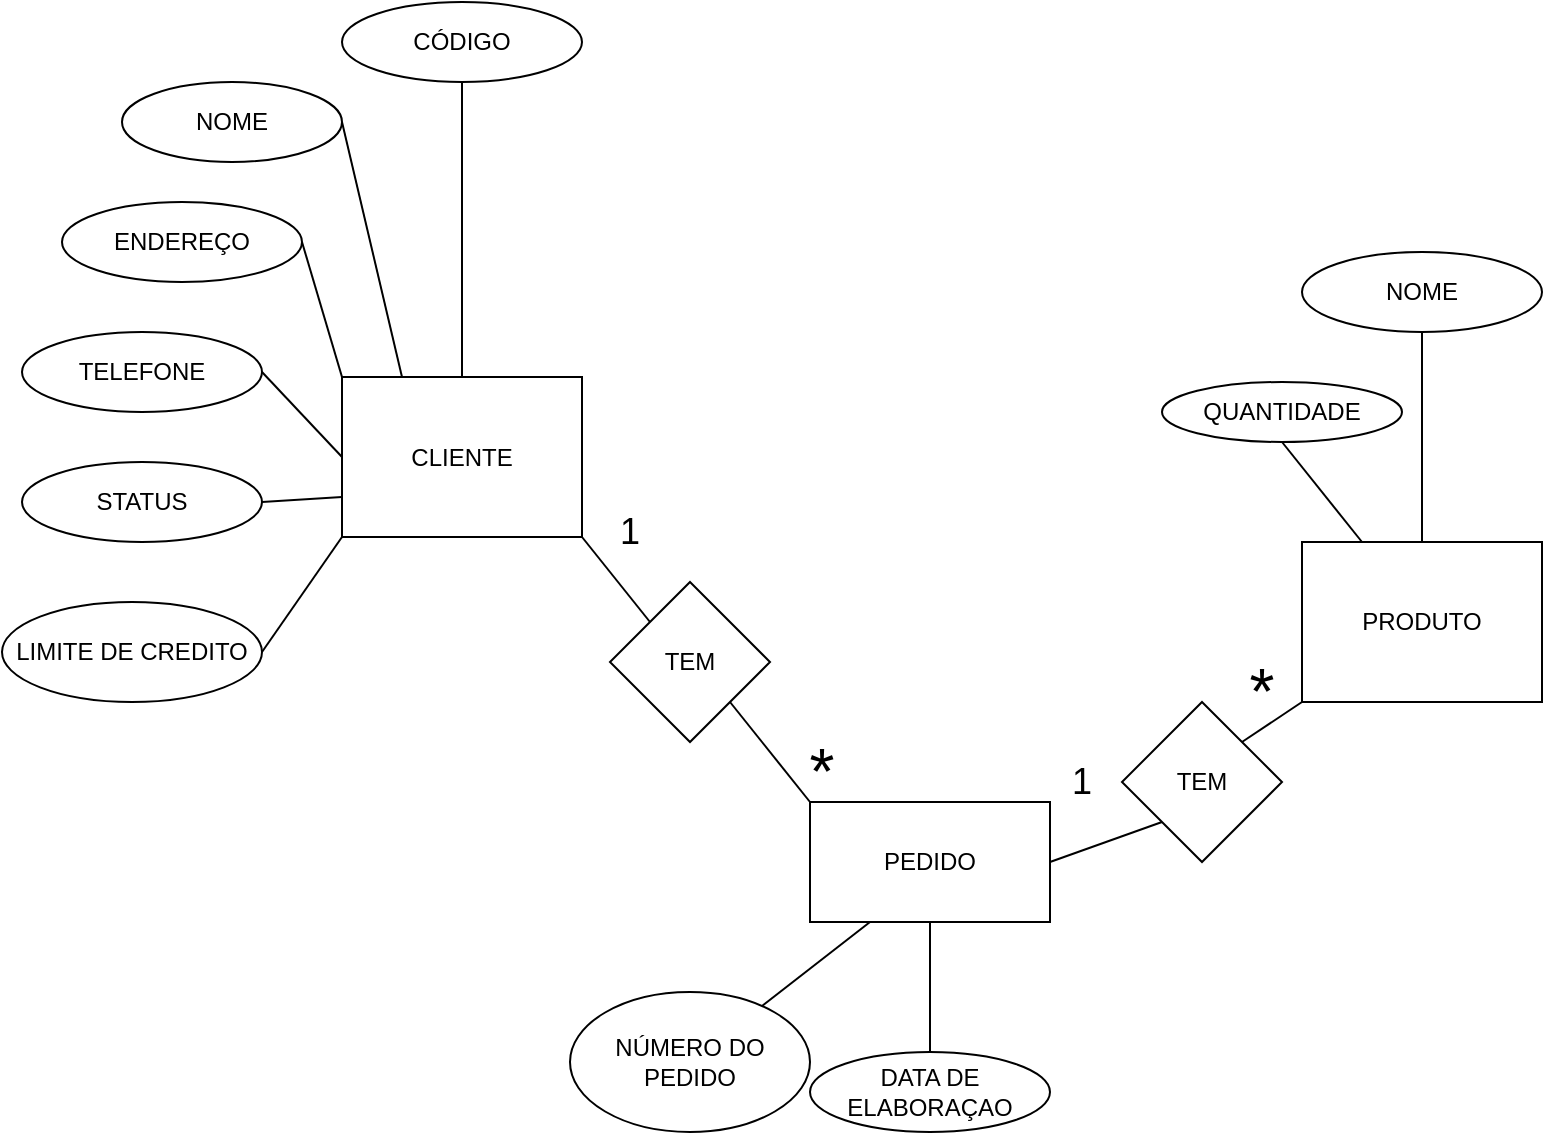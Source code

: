 <mxfile version="22.0.4" type="device">
  <diagram name="Página-1" id="dlv8xMHeZC9Y6pL0YWsQ">
    <mxGraphModel dx="761" dy="514" grid="1" gridSize="10" guides="1" tooltips="1" connect="1" arrows="1" fold="1" page="1" pageScale="1" pageWidth="827" pageHeight="1169" math="0" shadow="0">
      <root>
        <mxCell id="0" />
        <mxCell id="1" parent="0" />
        <mxCell id="TOGTgJI1sR3l18ogVWYy-25" value="CLIENTE" style="rounded=0;whiteSpace=wrap;html=1;" vertex="1" parent="1">
          <mxGeometry x="180" y="207.5" width="120" height="80" as="geometry" />
        </mxCell>
        <mxCell id="TOGTgJI1sR3l18ogVWYy-26" value="PEDIDO" style="rounded=0;whiteSpace=wrap;html=1;" vertex="1" parent="1">
          <mxGeometry x="414" y="420" width="120" height="60" as="geometry" />
        </mxCell>
        <mxCell id="TOGTgJI1sR3l18ogVWYy-27" value="PRODUTO" style="rounded=0;whiteSpace=wrap;html=1;" vertex="1" parent="1">
          <mxGeometry x="660" y="290" width="120" height="80" as="geometry" />
        </mxCell>
        <mxCell id="TOGTgJI1sR3l18ogVWYy-28" value="CÓDIGO" style="ellipse;whiteSpace=wrap;html=1;" vertex="1" parent="1">
          <mxGeometry x="180" y="20" width="120" height="40" as="geometry" />
        </mxCell>
        <mxCell id="TOGTgJI1sR3l18ogVWYy-29" value="NOME" style="ellipse;whiteSpace=wrap;html=1;" vertex="1" parent="1">
          <mxGeometry x="70" y="60" width="110" height="40" as="geometry" />
        </mxCell>
        <mxCell id="TOGTgJI1sR3l18ogVWYy-30" value="TEM" style="rhombus;whiteSpace=wrap;html=1;" vertex="1" parent="1">
          <mxGeometry x="570" y="370" width="80" height="80" as="geometry" />
        </mxCell>
        <mxCell id="TOGTgJI1sR3l18ogVWYy-32" value="" style="endArrow=none;html=1;rounded=0;entryX=1;entryY=0.5;entryDx=0;entryDy=0;exitX=0;exitY=0.5;exitDx=0;exitDy=0;" edge="1" parent="1" target="TOGTgJI1sR3l18ogVWYy-50" source="TOGTgJI1sR3l18ogVWYy-25">
          <mxGeometry width="50" height="50" relative="1" as="geometry">
            <mxPoint x="189.17" y="260" as="sourcePoint" />
            <mxPoint x="189.17" y="170" as="targetPoint" />
          </mxGeometry>
        </mxCell>
        <mxCell id="TOGTgJI1sR3l18ogVWYy-33" value="" style="endArrow=none;html=1;rounded=0;entryX=1;entryY=0.5;entryDx=0;entryDy=0;exitX=0.25;exitY=0;exitDx=0;exitDy=0;" edge="1" parent="1" source="TOGTgJI1sR3l18ogVWYy-25" target="TOGTgJI1sR3l18ogVWYy-29">
          <mxGeometry width="50" height="50" relative="1" as="geometry">
            <mxPoint x="210" y="200" as="sourcePoint" />
            <mxPoint x="210" y="110" as="targetPoint" />
            <Array as="points" />
          </mxGeometry>
        </mxCell>
        <mxCell id="TOGTgJI1sR3l18ogVWYy-37" value="NOME" style="ellipse;whiteSpace=wrap;html=1;" vertex="1" parent="1">
          <mxGeometry x="660" y="145" width="120" height="40" as="geometry" />
        </mxCell>
        <mxCell id="TOGTgJI1sR3l18ogVWYy-39" value="NÚMERO DO PEDIDO" style="ellipse;whiteSpace=wrap;html=1;" vertex="1" parent="1">
          <mxGeometry x="294" y="515" width="120" height="70" as="geometry" />
        </mxCell>
        <mxCell id="TOGTgJI1sR3l18ogVWYy-40" value="DATA DE ELABORAÇAO" style="ellipse;whiteSpace=wrap;html=1;" vertex="1" parent="1">
          <mxGeometry x="414" y="545" width="120" height="40" as="geometry" />
        </mxCell>
        <mxCell id="TOGTgJI1sR3l18ogVWYy-41" value="" style="endArrow=none;html=1;rounded=0;entryX=0.25;entryY=1;entryDx=0;entryDy=0;" edge="1" parent="1" source="TOGTgJI1sR3l18ogVWYy-39" target="TOGTgJI1sR3l18ogVWYy-26">
          <mxGeometry width="50" height="50" relative="1" as="geometry">
            <mxPoint x="420" y="550" as="sourcePoint" />
            <mxPoint x="459" y="530" as="targetPoint" />
          </mxGeometry>
        </mxCell>
        <mxCell id="TOGTgJI1sR3l18ogVWYy-42" value="" style="endArrow=none;html=1;rounded=0;entryX=0.5;entryY=1;entryDx=0;entryDy=0;exitX=0.5;exitY=0;exitDx=0;exitDy=0;" edge="1" parent="1" source="TOGTgJI1sR3l18ogVWYy-40" target="TOGTgJI1sR3l18ogVWYy-26">
          <mxGeometry width="50" height="50" relative="1" as="geometry">
            <mxPoint x="499.5" y="585" as="sourcePoint" />
            <mxPoint x="500" y="530" as="targetPoint" />
          </mxGeometry>
        </mxCell>
        <mxCell id="TOGTgJI1sR3l18ogVWYy-43" value="TEM" style="rhombus;whiteSpace=wrap;html=1;" vertex="1" parent="1">
          <mxGeometry x="314" y="310" width="80" height="80" as="geometry" />
        </mxCell>
        <mxCell id="TOGTgJI1sR3l18ogVWYy-44" value="" style="endArrow=none;html=1;rounded=0;entryX=0;entryY=0;entryDx=0;entryDy=0;exitX=1;exitY=1;exitDx=0;exitDy=0;" edge="1" parent="1" source="TOGTgJI1sR3l18ogVWYy-43" target="TOGTgJI1sR3l18ogVWYy-26">
          <mxGeometry width="50" height="50" relative="1" as="geometry">
            <mxPoint x="380" y="390" as="sourcePoint" />
            <mxPoint x="436.5" y="360" as="targetPoint" />
          </mxGeometry>
        </mxCell>
        <mxCell id="TOGTgJI1sR3l18ogVWYy-45" value="" style="endArrow=none;html=1;rounded=0;entryX=1;entryY=1;entryDx=0;entryDy=0;exitX=0;exitY=0;exitDx=0;exitDy=0;" edge="1" parent="1" source="TOGTgJI1sR3l18ogVWYy-43" target="TOGTgJI1sR3l18ogVWYy-25">
          <mxGeometry width="50" height="50" relative="1" as="geometry">
            <mxPoint x="220" y="293" as="sourcePoint" />
            <mxPoint x="293" y="260" as="targetPoint" />
          </mxGeometry>
        </mxCell>
        <mxCell id="TOGTgJI1sR3l18ogVWYy-46" value="&lt;font style=&quot;font-size: 18px;&quot;&gt;1&lt;/font&gt;" style="text;html=1;strokeColor=none;fillColor=none;align=center;verticalAlign=middle;whiteSpace=wrap;rounded=0;" vertex="1" parent="1">
          <mxGeometry x="294" y="270" width="60" height="30" as="geometry" />
        </mxCell>
        <mxCell id="TOGTgJI1sR3l18ogVWYy-47" value="&lt;font style=&quot;font-size: 32px;&quot;&gt;*&lt;/font&gt;" style="text;html=1;strokeColor=none;fillColor=none;align=center;verticalAlign=middle;whiteSpace=wrap;rounded=0;" vertex="1" parent="1">
          <mxGeometry x="390" y="390" width="60" height="30" as="geometry" />
        </mxCell>
        <mxCell id="TOGTgJI1sR3l18ogVWYy-48" value="&lt;font style=&quot;font-size: 32px;&quot;&gt;*&lt;/font&gt;" style="text;html=1;strokeColor=none;fillColor=none;align=center;verticalAlign=middle;whiteSpace=wrap;rounded=0;" vertex="1" parent="1">
          <mxGeometry x="610" y="350" width="60" height="30" as="geometry" />
        </mxCell>
        <mxCell id="TOGTgJI1sR3l18ogVWYy-49" value="ENDEREÇO" style="ellipse;whiteSpace=wrap;html=1;" vertex="1" parent="1">
          <mxGeometry x="40" y="120" width="120" height="40" as="geometry" />
        </mxCell>
        <mxCell id="TOGTgJI1sR3l18ogVWYy-50" value="TELEFONE" style="ellipse;whiteSpace=wrap;html=1;" vertex="1" parent="1">
          <mxGeometry x="20" y="185" width="120" height="40" as="geometry" />
        </mxCell>
        <mxCell id="TOGTgJI1sR3l18ogVWYy-51" value="STATUS" style="ellipse;whiteSpace=wrap;html=1;" vertex="1" parent="1">
          <mxGeometry x="20" y="250" width="120" height="40" as="geometry" />
        </mxCell>
        <mxCell id="TOGTgJI1sR3l18ogVWYy-52" value="LIMITE DE CREDITO" style="ellipse;whiteSpace=wrap;html=1;" vertex="1" parent="1">
          <mxGeometry x="10" y="320" width="130" height="50" as="geometry" />
        </mxCell>
        <mxCell id="TOGTgJI1sR3l18ogVWYy-53" value="" style="endArrow=none;html=1;rounded=0;exitX=0;exitY=0;exitDx=0;exitDy=0;entryX=1;entryY=0.5;entryDx=0;entryDy=0;" edge="1" parent="1" source="TOGTgJI1sR3l18ogVWYy-25" target="TOGTgJI1sR3l18ogVWYy-49">
          <mxGeometry width="50" height="50" relative="1" as="geometry">
            <mxPoint x="190" y="215" as="sourcePoint" />
            <mxPoint x="190" y="130" as="targetPoint" />
          </mxGeometry>
        </mxCell>
        <mxCell id="TOGTgJI1sR3l18ogVWYy-54" value="" style="endArrow=none;html=1;rounded=0;entryX=0;entryY=0.75;entryDx=0;entryDy=0;exitX=1;exitY=0.5;exitDx=0;exitDy=0;" edge="1" parent="1" source="TOGTgJI1sR3l18ogVWYy-51" target="TOGTgJI1sR3l18ogVWYy-25">
          <mxGeometry width="50" height="50" relative="1" as="geometry">
            <mxPoint x="219.17" y="350" as="sourcePoint" />
            <mxPoint x="219.17" y="260" as="targetPoint" />
          </mxGeometry>
        </mxCell>
        <mxCell id="TOGTgJI1sR3l18ogVWYy-55" value="" style="endArrow=none;html=1;rounded=0;entryX=0;entryY=1;entryDx=0;entryDy=0;exitX=1;exitY=0.5;exitDx=0;exitDy=0;" edge="1" parent="1" source="TOGTgJI1sR3l18ogVWYy-52" target="TOGTgJI1sR3l18ogVWYy-25">
          <mxGeometry width="50" height="50" relative="1" as="geometry">
            <mxPoint x="219.17" y="360" as="sourcePoint" />
            <mxPoint x="219.17" y="270" as="targetPoint" />
          </mxGeometry>
        </mxCell>
        <mxCell id="TOGTgJI1sR3l18ogVWYy-57" value="" style="endArrow=none;html=1;rounded=0;entryX=0;entryY=1;entryDx=0;entryDy=0;exitX=1;exitY=0;exitDx=0;exitDy=0;" edge="1" parent="1" source="TOGTgJI1sR3l18ogVWYy-30" target="TOGTgJI1sR3l18ogVWYy-27">
          <mxGeometry width="50" height="50" relative="1" as="geometry">
            <mxPoint x="600" y="375" as="sourcePoint" />
            <mxPoint x="635" y="320" as="targetPoint" />
          </mxGeometry>
        </mxCell>
        <mxCell id="TOGTgJI1sR3l18ogVWYy-58" value="" style="endArrow=none;html=1;rounded=0;entryX=0;entryY=1;entryDx=0;entryDy=0;exitX=1;exitY=0.5;exitDx=0;exitDy=0;" edge="1" parent="1" source="TOGTgJI1sR3l18ogVWYy-26" target="TOGTgJI1sR3l18ogVWYy-30">
          <mxGeometry width="50" height="50" relative="1" as="geometry">
            <mxPoint x="530" y="522.5" as="sourcePoint" />
            <mxPoint x="565" y="467.5" as="targetPoint" />
          </mxGeometry>
        </mxCell>
        <mxCell id="TOGTgJI1sR3l18ogVWYy-59" value="QUANTIDADE" style="ellipse;whiteSpace=wrap;html=1;flipH=1;" vertex="1" parent="1">
          <mxGeometry x="590" y="210" width="120" height="30" as="geometry" />
        </mxCell>
        <mxCell id="TOGTgJI1sR3l18ogVWYy-61" value="" style="endArrow=none;html=1;rounded=0;entryX=0.5;entryY=1;entryDx=0;entryDy=0;exitX=0.5;exitY=0;exitDx=0;exitDy=0;" edge="1" parent="1" source="TOGTgJI1sR3l18ogVWYy-25" target="TOGTgJI1sR3l18ogVWYy-28">
          <mxGeometry width="50" height="50" relative="1" as="geometry">
            <mxPoint x="290" y="260" as="sourcePoint" />
            <mxPoint x="340" y="210" as="targetPoint" />
          </mxGeometry>
        </mxCell>
        <mxCell id="TOGTgJI1sR3l18ogVWYy-62" value="" style="endArrow=none;html=1;rounded=0;entryX=0.5;entryY=1;entryDx=0;entryDy=0;exitX=0.25;exitY=0;exitDx=0;exitDy=0;" edge="1" parent="1" source="TOGTgJI1sR3l18ogVWYy-27" target="TOGTgJI1sR3l18ogVWYy-59">
          <mxGeometry width="50" height="50" relative="1" as="geometry">
            <mxPoint x="640" y="400" as="sourcePoint" />
            <mxPoint x="670" y="380" as="targetPoint" />
          </mxGeometry>
        </mxCell>
        <mxCell id="TOGTgJI1sR3l18ogVWYy-64" value="" style="endArrow=none;html=1;rounded=0;entryX=0.5;entryY=1;entryDx=0;entryDy=0;exitX=0.5;exitY=0;exitDx=0;exitDy=0;" edge="1" parent="1" source="TOGTgJI1sR3l18ogVWYy-27" target="TOGTgJI1sR3l18ogVWYy-37">
          <mxGeometry width="50" height="50" relative="1" as="geometry">
            <mxPoint x="710" y="310" as="sourcePoint" />
            <mxPoint x="680" y="260" as="targetPoint" />
          </mxGeometry>
        </mxCell>
        <mxCell id="TOGTgJI1sR3l18ogVWYy-65" value="&lt;font style=&quot;font-size: 18px;&quot;&gt;1&lt;/font&gt;" style="text;html=1;strokeColor=none;fillColor=none;align=center;verticalAlign=middle;whiteSpace=wrap;rounded=0;" vertex="1" parent="1">
          <mxGeometry x="520" y="395" width="60" height="30" as="geometry" />
        </mxCell>
      </root>
    </mxGraphModel>
  </diagram>
</mxfile>
